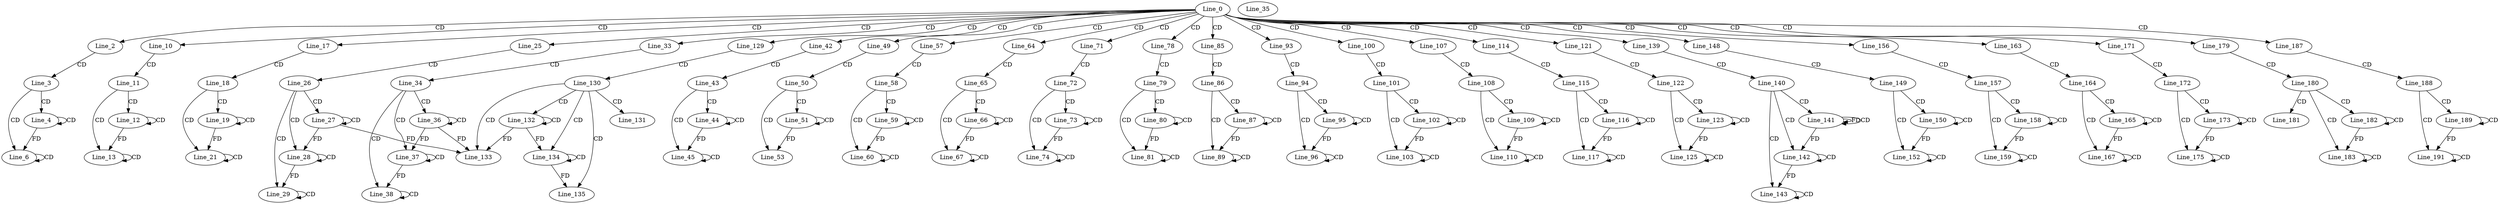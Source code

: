 digraph G {
  Line_0;
  Line_2;
  Line_3;
  Line_4;
  Line_4;
  Line_6;
  Line_6;
  Line_10;
  Line_11;
  Line_12;
  Line_12;
  Line_13;
  Line_13;
  Line_17;
  Line_18;
  Line_19;
  Line_19;
  Line_21;
  Line_21;
  Line_25;
  Line_26;
  Line_27;
  Line_27;
  Line_28;
  Line_28;
  Line_29;
  Line_29;
  Line_29;
  Line_33;
  Line_34;
  Line_35;
  Line_35;
  Line_35;
  Line_36;
  Line_36;
  Line_37;
  Line_37;
  Line_38;
  Line_38;
  Line_38;
  Line_42;
  Line_43;
  Line_44;
  Line_44;
  Line_45;
  Line_45;
  Line_49;
  Line_50;
  Line_51;
  Line_51;
  Line_53;
  Line_57;
  Line_58;
  Line_59;
  Line_59;
  Line_60;
  Line_60;
  Line_64;
  Line_65;
  Line_66;
  Line_66;
  Line_67;
  Line_67;
  Line_71;
  Line_72;
  Line_73;
  Line_73;
  Line_74;
  Line_74;
  Line_78;
  Line_79;
  Line_80;
  Line_80;
  Line_81;
  Line_81;
  Line_85;
  Line_86;
  Line_87;
  Line_87;
  Line_87;
  Line_89;
  Line_89;
  Line_93;
  Line_94;
  Line_95;
  Line_95;
  Line_96;
  Line_96;
  Line_100;
  Line_101;
  Line_102;
  Line_102;
  Line_103;
  Line_103;
  Line_107;
  Line_108;
  Line_109;
  Line_109;
  Line_110;
  Line_110;
  Line_114;
  Line_115;
  Line_116;
  Line_116;
  Line_117;
  Line_117;
  Line_121;
  Line_122;
  Line_123;
  Line_123;
  Line_125;
  Line_125;
  Line_129;
  Line_130;
  Line_131;
  Line_132;
  Line_132;
  Line_133;
  Line_133;
  Line_134;
  Line_134;
  Line_135;
  Line_139;
  Line_140;
  Line_141;
  Line_141;
  Line_142;
  Line_142;
  Line_143;
  Line_143;
  Line_148;
  Line_149;
  Line_150;
  Line_150;
  Line_152;
  Line_152;
  Line_156;
  Line_157;
  Line_158;
  Line_158;
  Line_159;
  Line_159;
  Line_163;
  Line_164;
  Line_165;
  Line_165;
  Line_167;
  Line_167;
  Line_171;
  Line_172;
  Line_173;
  Line_173;
  Line_175;
  Line_175;
  Line_179;
  Line_180;
  Line_181;
  Line_182;
  Line_182;
  Line_183;
  Line_183;
  Line_187;
  Line_188;
  Line_189;
  Line_189;
  Line_191;
  Line_191;
  Line_0 -> Line_2 [ label="CD" ];
  Line_2 -> Line_3 [ label="CD" ];
  Line_3 -> Line_4 [ label="CD" ];
  Line_4 -> Line_4 [ label="CD" ];
  Line_3 -> Line_6 [ label="CD" ];
  Line_6 -> Line_6 [ label="CD" ];
  Line_4 -> Line_6 [ label="FD" ];
  Line_0 -> Line_10 [ label="CD" ];
  Line_10 -> Line_11 [ label="CD" ];
  Line_11 -> Line_12 [ label="CD" ];
  Line_12 -> Line_12 [ label="CD" ];
  Line_11 -> Line_13 [ label="CD" ];
  Line_13 -> Line_13 [ label="CD" ];
  Line_12 -> Line_13 [ label="FD" ];
  Line_0 -> Line_17 [ label="CD" ];
  Line_17 -> Line_18 [ label="CD" ];
  Line_18 -> Line_19 [ label="CD" ];
  Line_19 -> Line_19 [ label="CD" ];
  Line_18 -> Line_21 [ label="CD" ];
  Line_21 -> Line_21 [ label="CD" ];
  Line_19 -> Line_21 [ label="FD" ];
  Line_0 -> Line_25 [ label="CD" ];
  Line_25 -> Line_26 [ label="CD" ];
  Line_26 -> Line_27 [ label="CD" ];
  Line_27 -> Line_27 [ label="CD" ];
  Line_26 -> Line_28 [ label="CD" ];
  Line_28 -> Line_28 [ label="CD" ];
  Line_27 -> Line_28 [ label="FD" ];
  Line_26 -> Line_29 [ label="CD" ];
  Line_29 -> Line_29 [ label="CD" ];
  Line_28 -> Line_29 [ label="FD" ];
  Line_0 -> Line_33 [ label="CD" ];
  Line_33 -> Line_34 [ label="CD" ];
  Line_34 -> Line_36 [ label="CD" ];
  Line_36 -> Line_36 [ label="CD" ];
  Line_34 -> Line_37 [ label="CD" ];
  Line_37 -> Line_37 [ label="CD" ];
  Line_36 -> Line_37 [ label="FD" ];
  Line_34 -> Line_38 [ label="CD" ];
  Line_38 -> Line_38 [ label="CD" ];
  Line_37 -> Line_38 [ label="FD" ];
  Line_0 -> Line_42 [ label="CD" ];
  Line_42 -> Line_43 [ label="CD" ];
  Line_43 -> Line_44 [ label="CD" ];
  Line_44 -> Line_44 [ label="CD" ];
  Line_43 -> Line_45 [ label="CD" ];
  Line_45 -> Line_45 [ label="CD" ];
  Line_44 -> Line_45 [ label="FD" ];
  Line_0 -> Line_49 [ label="CD" ];
  Line_49 -> Line_50 [ label="CD" ];
  Line_50 -> Line_51 [ label="CD" ];
  Line_51 -> Line_51 [ label="CD" ];
  Line_50 -> Line_53 [ label="CD" ];
  Line_51 -> Line_53 [ label="FD" ];
  Line_0 -> Line_57 [ label="CD" ];
  Line_57 -> Line_58 [ label="CD" ];
  Line_58 -> Line_59 [ label="CD" ];
  Line_59 -> Line_59 [ label="CD" ];
  Line_58 -> Line_60 [ label="CD" ];
  Line_60 -> Line_60 [ label="CD" ];
  Line_59 -> Line_60 [ label="FD" ];
  Line_0 -> Line_64 [ label="CD" ];
  Line_64 -> Line_65 [ label="CD" ];
  Line_65 -> Line_66 [ label="CD" ];
  Line_66 -> Line_66 [ label="CD" ];
  Line_65 -> Line_67 [ label="CD" ];
  Line_67 -> Line_67 [ label="CD" ];
  Line_66 -> Line_67 [ label="FD" ];
  Line_0 -> Line_71 [ label="CD" ];
  Line_71 -> Line_72 [ label="CD" ];
  Line_72 -> Line_73 [ label="CD" ];
  Line_73 -> Line_73 [ label="CD" ];
  Line_72 -> Line_74 [ label="CD" ];
  Line_74 -> Line_74 [ label="CD" ];
  Line_73 -> Line_74 [ label="FD" ];
  Line_0 -> Line_78 [ label="CD" ];
  Line_78 -> Line_79 [ label="CD" ];
  Line_79 -> Line_80 [ label="CD" ];
  Line_80 -> Line_80 [ label="CD" ];
  Line_79 -> Line_81 [ label="CD" ];
  Line_81 -> Line_81 [ label="CD" ];
  Line_80 -> Line_81 [ label="FD" ];
  Line_0 -> Line_85 [ label="CD" ];
  Line_85 -> Line_86 [ label="CD" ];
  Line_86 -> Line_87 [ label="CD" ];
  Line_87 -> Line_87 [ label="CD" ];
  Line_86 -> Line_89 [ label="CD" ];
  Line_89 -> Line_89 [ label="CD" ];
  Line_87 -> Line_89 [ label="FD" ];
  Line_0 -> Line_93 [ label="CD" ];
  Line_93 -> Line_94 [ label="CD" ];
  Line_94 -> Line_95 [ label="CD" ];
  Line_95 -> Line_95 [ label="CD" ];
  Line_94 -> Line_96 [ label="CD" ];
  Line_96 -> Line_96 [ label="CD" ];
  Line_95 -> Line_96 [ label="FD" ];
  Line_0 -> Line_100 [ label="CD" ];
  Line_100 -> Line_101 [ label="CD" ];
  Line_101 -> Line_102 [ label="CD" ];
  Line_102 -> Line_102 [ label="CD" ];
  Line_101 -> Line_103 [ label="CD" ];
  Line_103 -> Line_103 [ label="CD" ];
  Line_102 -> Line_103 [ label="FD" ];
  Line_0 -> Line_107 [ label="CD" ];
  Line_107 -> Line_108 [ label="CD" ];
  Line_108 -> Line_109 [ label="CD" ];
  Line_109 -> Line_109 [ label="CD" ];
  Line_108 -> Line_110 [ label="CD" ];
  Line_110 -> Line_110 [ label="CD" ];
  Line_109 -> Line_110 [ label="FD" ];
  Line_0 -> Line_114 [ label="CD" ];
  Line_114 -> Line_115 [ label="CD" ];
  Line_115 -> Line_116 [ label="CD" ];
  Line_116 -> Line_116 [ label="CD" ];
  Line_115 -> Line_117 [ label="CD" ];
  Line_117 -> Line_117 [ label="CD" ];
  Line_116 -> Line_117 [ label="FD" ];
  Line_0 -> Line_121 [ label="CD" ];
  Line_121 -> Line_122 [ label="CD" ];
  Line_122 -> Line_123 [ label="CD" ];
  Line_123 -> Line_123 [ label="CD" ];
  Line_122 -> Line_125 [ label="CD" ];
  Line_125 -> Line_125 [ label="CD" ];
  Line_123 -> Line_125 [ label="FD" ];
  Line_0 -> Line_129 [ label="CD" ];
  Line_129 -> Line_130 [ label="CD" ];
  Line_130 -> Line_131 [ label="CD" ];
  Line_130 -> Line_132 [ label="CD" ];
  Line_132 -> Line_132 [ label="CD" ];
  Line_130 -> Line_133 [ label="CD" ];
  Line_132 -> Line_133 [ label="FD" ];
  Line_36 -> Line_133 [ label="FD" ];
  Line_27 -> Line_133 [ label="FD" ];
  Line_130 -> Line_134 [ label="CD" ];
  Line_134 -> Line_134 [ label="CD" ];
  Line_132 -> Line_134 [ label="FD" ];
  Line_130 -> Line_135 [ label="CD" ];
  Line_134 -> Line_135 [ label="FD" ];
  Line_0 -> Line_139 [ label="CD" ];
  Line_139 -> Line_140 [ label="CD" ];
  Line_140 -> Line_141 [ label="CD" ];
  Line_141 -> Line_141 [ label="FD" ];
  Line_141 -> Line_141 [ label="CD" ];
  Line_140 -> Line_142 [ label="CD" ];
  Line_142 -> Line_142 [ label="CD" ];
  Line_141 -> Line_142 [ label="FD" ];
  Line_140 -> Line_143 [ label="CD" ];
  Line_143 -> Line_143 [ label="CD" ];
  Line_142 -> Line_143 [ label="FD" ];
  Line_0 -> Line_148 [ label="CD" ];
  Line_148 -> Line_149 [ label="CD" ];
  Line_149 -> Line_150 [ label="CD" ];
  Line_150 -> Line_150 [ label="CD" ];
  Line_149 -> Line_152 [ label="CD" ];
  Line_152 -> Line_152 [ label="CD" ];
  Line_150 -> Line_152 [ label="FD" ];
  Line_0 -> Line_156 [ label="CD" ];
  Line_156 -> Line_157 [ label="CD" ];
  Line_157 -> Line_158 [ label="CD" ];
  Line_158 -> Line_158 [ label="CD" ];
  Line_157 -> Line_159 [ label="CD" ];
  Line_159 -> Line_159 [ label="CD" ];
  Line_158 -> Line_159 [ label="FD" ];
  Line_0 -> Line_163 [ label="CD" ];
  Line_163 -> Line_164 [ label="CD" ];
  Line_164 -> Line_165 [ label="CD" ];
  Line_165 -> Line_165 [ label="CD" ];
  Line_164 -> Line_167 [ label="CD" ];
  Line_167 -> Line_167 [ label="CD" ];
  Line_165 -> Line_167 [ label="FD" ];
  Line_0 -> Line_171 [ label="CD" ];
  Line_171 -> Line_172 [ label="CD" ];
  Line_172 -> Line_173 [ label="CD" ];
  Line_173 -> Line_173 [ label="CD" ];
  Line_172 -> Line_175 [ label="CD" ];
  Line_175 -> Line_175 [ label="CD" ];
  Line_173 -> Line_175 [ label="FD" ];
  Line_0 -> Line_179 [ label="CD" ];
  Line_179 -> Line_180 [ label="CD" ];
  Line_180 -> Line_181 [ label="CD" ];
  Line_180 -> Line_182 [ label="CD" ];
  Line_182 -> Line_182 [ label="CD" ];
  Line_180 -> Line_183 [ label="CD" ];
  Line_183 -> Line_183 [ label="CD" ];
  Line_182 -> Line_183 [ label="FD" ];
  Line_0 -> Line_187 [ label="CD" ];
  Line_187 -> Line_188 [ label="CD" ];
  Line_188 -> Line_189 [ label="CD" ];
  Line_189 -> Line_189 [ label="CD" ];
  Line_188 -> Line_191 [ label="CD" ];
  Line_191 -> Line_191 [ label="CD" ];
  Line_189 -> Line_191 [ label="FD" ];
}
